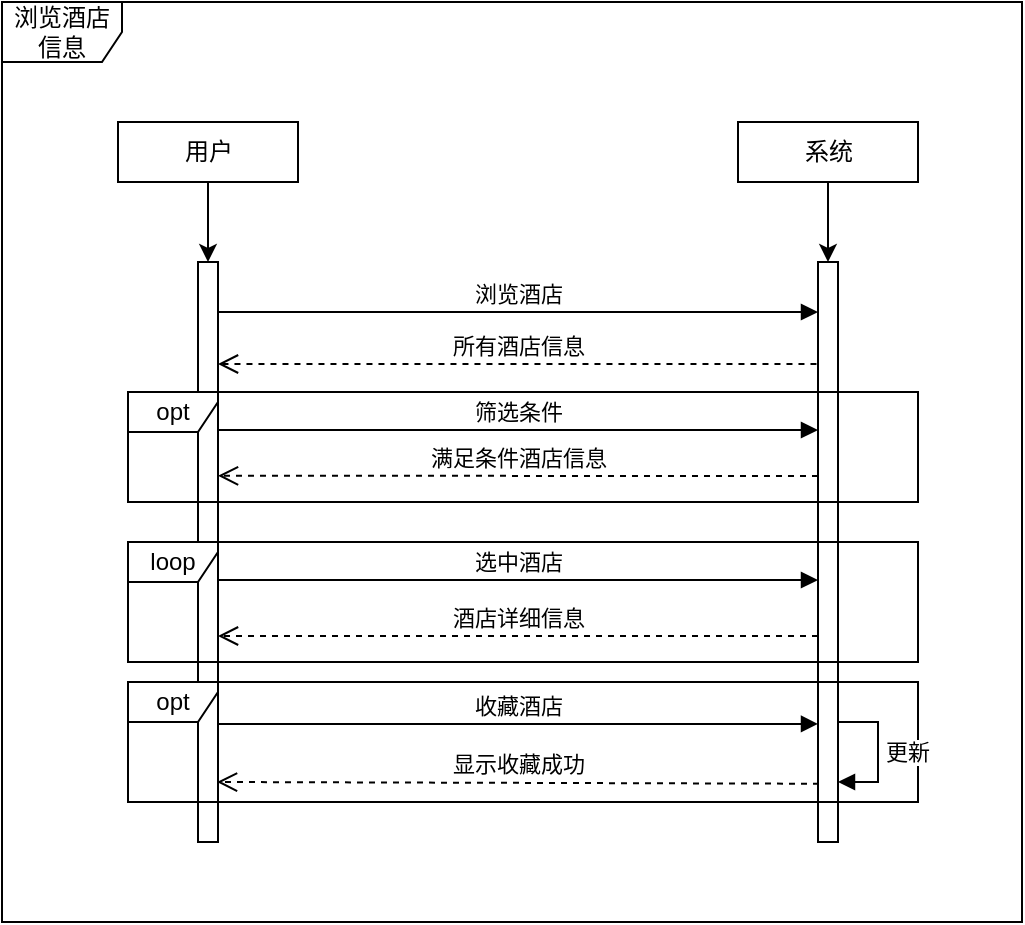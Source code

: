 <mxfile version="12.9.3" type="device"><diagram id="_fOcQSjF0fSez1yymP1w" name="Page-1"><mxGraphModel dx="1722" dy="526" grid="1" gridSize="10" guides="1" tooltips="1" connect="1" arrows="1" fold="1" page="1" pageScale="1" pageWidth="827" pageHeight="1169" math="0" shadow="0"><root><mxCell id="0"/><mxCell id="1" parent="0"/><mxCell id="KYCPqkmPnCQUCUMolue_-1" value="浏览酒店信息" style="shape=umlFrame;whiteSpace=wrap;html=1;movable=0;resizable=0;rotatable=0;deletable=0;editable=0;connectable=0;" parent="1" vertex="1"><mxGeometry x="-428" y="500" width="510" height="460" as="geometry"/></mxCell><mxCell id="KYCPqkmPnCQUCUMolue_-2" value="用户" style="html=1;" parent="1" vertex="1"><mxGeometry x="-370" y="560" width="90" height="30" as="geometry"/></mxCell><mxCell id="KYCPqkmPnCQUCUMolue_-3" value="系统" style="html=1;" parent="1" vertex="1"><mxGeometry x="-60" y="560" width="90" height="30" as="geometry"/></mxCell><mxCell id="KYCPqkmPnCQUCUMolue_-4" value="" style="html=1;points=[];perimeter=orthogonalPerimeter;" parent="1" vertex="1"><mxGeometry x="-330" y="630" width="10" height="290" as="geometry"/></mxCell><mxCell id="KYCPqkmPnCQUCUMolue_-8" value="" style="endArrow=none;html=1;entryX=0.5;entryY=1;entryDx=0;entryDy=0;endFill=0;startArrow=classic;startFill=1;" parent="1" source="KYCPqkmPnCQUCUMolue_-4" target="KYCPqkmPnCQUCUMolue_-2" edge="1"><mxGeometry width="50" height="50" relative="1" as="geometry"><mxPoint x="-410" y="690" as="sourcePoint"/><mxPoint x="-360" y="640" as="targetPoint"/></mxGeometry></mxCell><mxCell id="KYCPqkmPnCQUCUMolue_-9" value="" style="html=1;points=[];perimeter=orthogonalPerimeter;" parent="1" vertex="1"><mxGeometry x="-20" y="630" width="10" height="290" as="geometry"/></mxCell><mxCell id="KYCPqkmPnCQUCUMolue_-10" value="" style="endArrow=classic;html=1;exitX=0.5;exitY=1;exitDx=0;exitDy=0;startArrow=none;startFill=0;endFill=1;" parent="1" source="KYCPqkmPnCQUCUMolue_-3" target="KYCPqkmPnCQUCUMolue_-9" edge="1"><mxGeometry width="50" height="50" relative="1" as="geometry"><mxPoint x="-180" y="660" as="sourcePoint"/><mxPoint x="-130" y="610" as="targetPoint"/></mxGeometry></mxCell><mxCell id="KYCPqkmPnCQUCUMolue_-12" value="&lt;font style=&quot;font-size: 11px&quot;&gt;所有酒店信息&lt;/font&gt;" style="html=1;verticalAlign=bottom;endArrow=none;startArrow=open;startFill=0;endFill=0;dashed=1;endSize=6;startSize=8;" parent="1" edge="1"><mxGeometry width="80" relative="1" as="geometry"><mxPoint x="-320" y="681" as="sourcePoint"/><mxPoint x="-20.0" y="681" as="targetPoint"/></mxGeometry></mxCell><mxCell id="KYCPqkmPnCQUCUMolue_-13" value="筛选条件" style="html=1;verticalAlign=bottom;endArrow=block;" parent="1" edge="1"><mxGeometry width="80" relative="1" as="geometry"><mxPoint x="-320" y="714" as="sourcePoint"/><mxPoint x="-20.0" y="714" as="targetPoint"/><mxPoint as="offset"/></mxGeometry></mxCell><mxCell id="KYCPqkmPnCQUCUMolue_-14" value="满足条件酒店信息" style="html=1;verticalAlign=bottom;endArrow=open;dashed=1;endSize=8;" parent="1" edge="1"><mxGeometry relative="1" as="geometry"><mxPoint x="-20" y="737" as="sourcePoint"/><mxPoint x="-320" y="736.88" as="targetPoint"/></mxGeometry></mxCell><mxCell id="KYCPqkmPnCQUCUMolue_-15" value="opt" style="shape=umlFrame;whiteSpace=wrap;html=1;width=45;height=20;" parent="1" vertex="1"><mxGeometry x="-365" y="695" width="395" height="55" as="geometry"/></mxCell><mxCell id="KYCPqkmPnCQUCUMolue_-18" value="选中酒店" style="html=1;verticalAlign=bottom;endArrow=block;" parent="1" edge="1"><mxGeometry width="80" relative="1" as="geometry"><mxPoint x="-320" y="789" as="sourcePoint"/><mxPoint x="-20.0" y="789" as="targetPoint"/></mxGeometry></mxCell><mxCell id="KYCPqkmPnCQUCUMolue_-19" value="酒店详细信息" style="html=1;verticalAlign=bottom;endArrow=open;dashed=1;endSize=8;" parent="1" edge="1"><mxGeometry relative="1" as="geometry"><mxPoint x="-20" y="817" as="sourcePoint"/><mxPoint x="-320" y="817" as="targetPoint"/></mxGeometry></mxCell><mxCell id="KYCPqkmPnCQUCUMolue_-20" value="loop" style="shape=umlFrame;whiteSpace=wrap;html=1;width=45;height=20;" parent="1" vertex="1"><mxGeometry x="-365" y="770" width="395" height="60" as="geometry"/></mxCell><mxCell id="KYCPqkmPnCQUCUMolue_-21" value="收藏酒店" style="html=1;verticalAlign=bottom;endArrow=block;entryX=0;entryY=0.724;entryDx=0;entryDy=0;entryPerimeter=0;" parent="1" edge="1"><mxGeometry width="80" relative="1" as="geometry"><mxPoint x="-320" y="861" as="sourcePoint"/><mxPoint x="-20.0" y="860.96" as="targetPoint"/></mxGeometry></mxCell><mxCell id="KYCPqkmPnCQUCUMolue_-24" value="显示收藏成功" style="html=1;verticalAlign=bottom;endArrow=open;dashed=1;endSize=8;entryX=0.9;entryY=0.797;entryDx=0;entryDy=0;entryPerimeter=0;exitX=0;exitY=0.8;exitDx=0;exitDy=0;exitPerimeter=0;" parent="1" edge="1"><mxGeometry relative="1" as="geometry"><mxPoint x="-19.5" y="890.87" as="sourcePoint"/><mxPoint x="-320.5" y="890.0" as="targetPoint"/></mxGeometry></mxCell><mxCell id="KYCPqkmPnCQUCUMolue_-26" value="opt" style="shape=umlFrame;whiteSpace=wrap;html=1;width=45;height=20;" parent="1" vertex="1"><mxGeometry x="-365" y="840" width="395" height="60" as="geometry"/></mxCell><mxCell id="9cmetKv8Iv46b5FtFo1R-1" value="浏览酒店" style="html=1;verticalAlign=bottom;endArrow=block;" edge="1" parent="1"><mxGeometry width="80" relative="1" as="geometry"><mxPoint x="-320" y="655" as="sourcePoint"/><mxPoint x="-20" y="655" as="targetPoint"/></mxGeometry></mxCell><mxCell id="KYCPqkmPnCQUCUMolue_-23" value="更新" style="edgeStyle=orthogonalEdgeStyle;html=1;align=left;spacingLeft=2;endArrow=block;rounded=0;entryX=1;entryY=0;" parent="1" edge="1"><mxGeometry relative="1" as="geometry"><mxPoint x="-10" y="860" as="sourcePoint"/><Array as="points"><mxPoint x="10" y="860"/><mxPoint x="10" y="890"/></Array><mxPoint x="-10" y="890" as="targetPoint"/></mxGeometry></mxCell></root></mxGraphModel></diagram></mxfile>